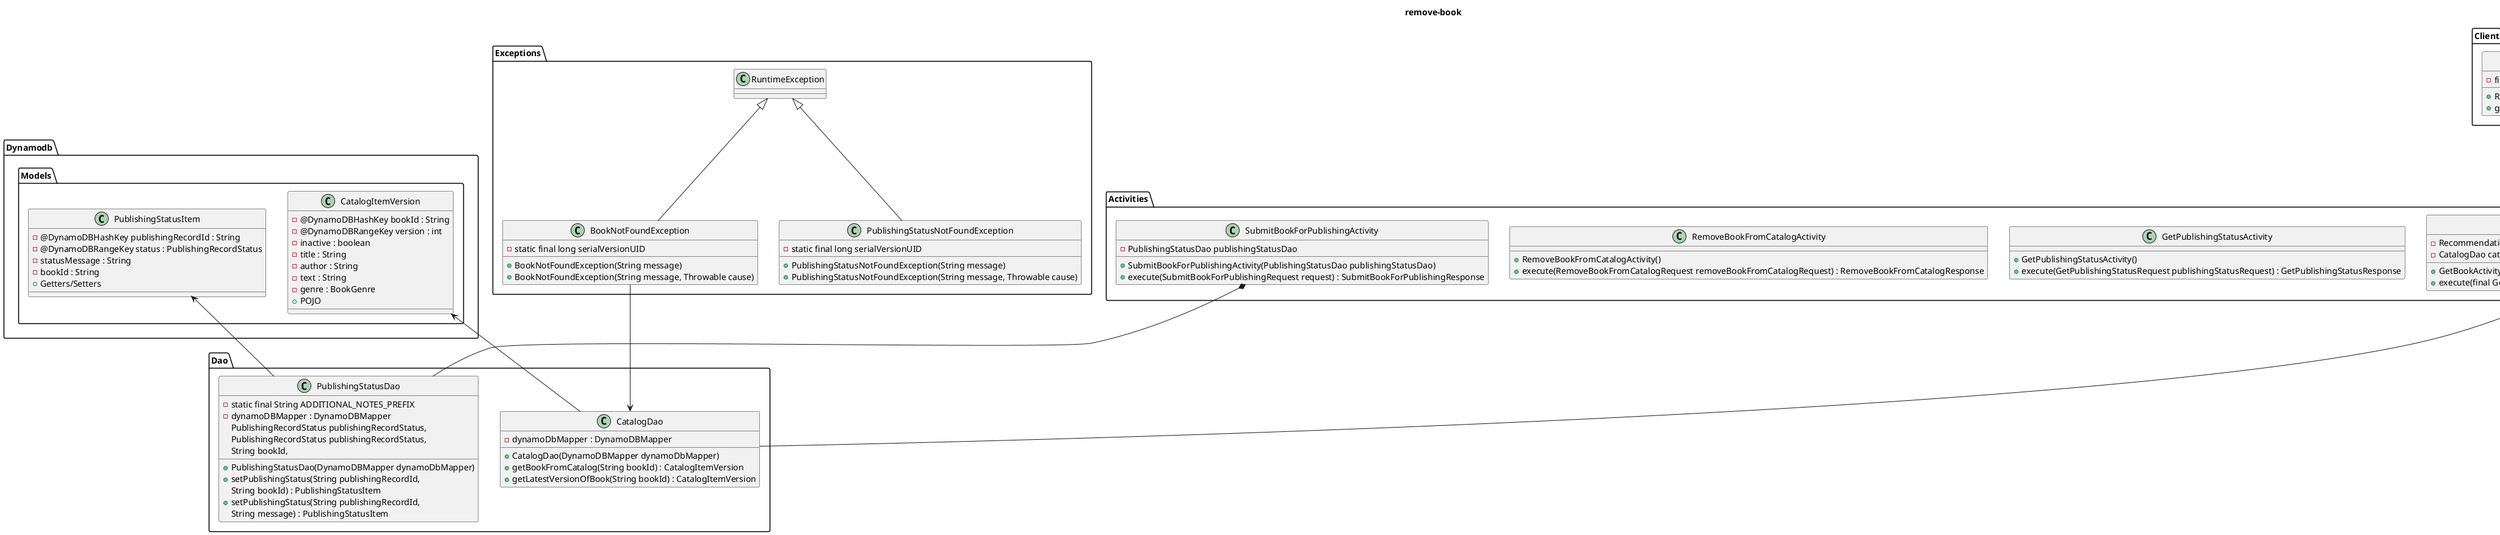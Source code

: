 PARTICIPANTS: use this file for creating the class diagram in mastery task 01
@startuml
title remove-book

package Activities {
    class GetBookActivity {
        - RecommendationsServiceClient recommendationServiceClient
        - CatalogDao catalogDao
        + GetBookActivity(CatalogDao catalogDao, RecommendationsServiceClient recommendationServiceClient)
        + execute(final GetBookRequest request) : GetBookResponse
    }

    class GetPublishingStatusActivity {
        + GetPublishingStatusActivity()
        + execute(GetPublishingStatusRequest publishingStatusRequest) : GetPublishingStatusResponse
    }

    class RemoveBookFromCatalogActivity {
        + RemoveBookFromCatalogActivity()
        + execute(RemoveBookFromCatalogRequest removeBookFromCatalogRequest) : RemoveBookFromCatalogResponse
    }

    class SubmitBookForPublishingActivity {
        - PublishingStatusDao publishingStatusDao
        + SubmitBookForPublishingActivity(PublishingStatusDao publishingStatusDao)
        + execute(SubmitBookForPublishingRequest request) : SubmitBookForPublishingResponse
    }
}

package Client {
    class RecommendationsServiceClient {
        - final RecommendationsService recommendationsService
        + RecommendationsServiceClient(RecommendationsService service)
        + getBookRecommendations(BookGenre genre) : List<BookRecommendation>
    }
}

package Dao {
    class CatalogDao {
        - dynamoDbMapper : DynamoDBMapper
        + CatalogDao(DynamoDBMapper dynamoDbMapper)
        + getBookFromCatalog(String bookId) : CatalogItemVersion
        + getLatestVersionOfBook(String bookId) : CatalogItemVersion
    }

    class PublishingStatusDao {
        - static final String ADDITIONAL_NOTES_PREFIX
        - dynamoDBMapper : DynamoDBMapper
        + PublishingStatusDao(DynamoDBMapper dynamoDbMapper)
        + setPublishingStatus(String publishingRecordId,
                                       PublishingRecordStatus publishingRecordStatus,
                                       String bookId) : PublishingStatusItem
        + setPublishingStatus(String publishingRecordId,
                                        PublishingRecordStatus publishingRecordStatus,
                                         String bookId,
                                         String message) : PublishingStatusItem
    }
}

package Dynamodb.Models {
    class CatalogItemVersion {
        - @DynamoDBHashKey bookId : String
        - @DynamoDBRangeKey version : int
        - inactive : boolean
        - title : String
        - author : String
        - text : String
        - genre : BookGenre
        + POJO
    }

    class PublishingStatusItem {
        - @DynamoDBHashKey publishingRecordId : String
        - @DynamoDBRangeKey status : PublishingRecordStatus
        - statusMessage : String
        - bookId : String
        + Getters/Setters
    }
}

package Exceptions {
    class BookNotFoundException extends RuntimeException {
        - static final long serialVersionUID
        + BookNotFoundException(String message)
        + BookNotFoundException(String message, Throwable cause)
    }
    class PublishingStatusNotFoundException extends RuntimeException {
        - static final long serialVersionUID
        + PublishingStatusNotFoundException(String message)
        + PublishingStatusNotFoundException(String message, Throwable cause)
    }
}
CatalogItemVersion <-- CatalogDao
GetBookActivity *-- CatalogDao
PublishingStatusItem <-- PublishingStatusDao
BookNotFoundException --> CatalogDao
RecommendationsServiceClient --* GetBookActivity
SubmitBookForPublishingActivity *-- PublishingStatusDao
@enduml